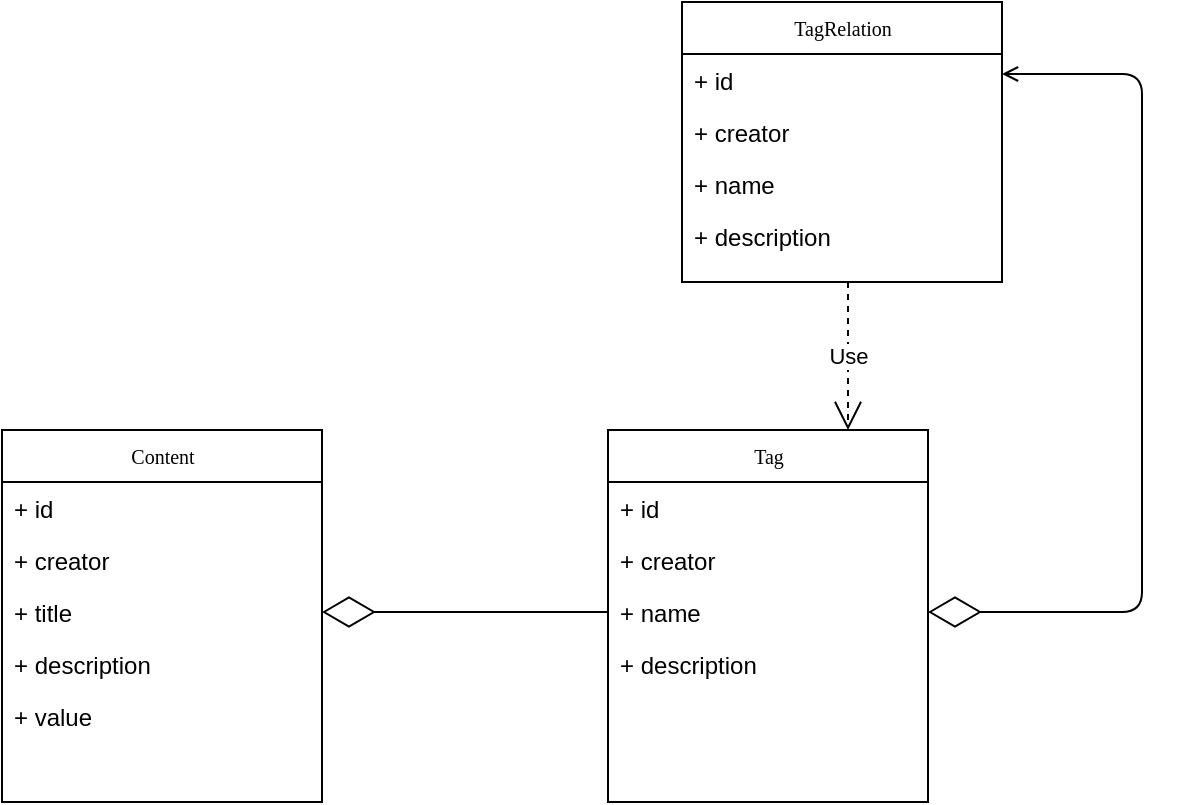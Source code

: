 <mxfile version="14.4.3" type="device"><diagram name="Page-1" id="c4acf3e9-155e-7222-9cf6-157b1a14988f"><mxGraphModel dx="1355" dy="799" grid="1" gridSize="10" guides="1" tooltips="1" connect="1" arrows="1" fold="1" page="1" pageScale="1" pageWidth="850" pageHeight="1100" background="#ffffff" math="0" shadow="0"><root><mxCell id="0"/><mxCell id="1" parent="0"/><mxCell id="17acba5748e5396b-2" value="Tag" style="swimlane;html=1;fontStyle=0;childLayout=stackLayout;horizontal=1;startSize=26;fillColor=none;horizontalStack=0;resizeParent=1;resizeLast=0;collapsible=1;marginBottom=0;swimlaneFillColor=#ffffff;rounded=0;shadow=0;comic=0;labelBackgroundColor=none;strokeWidth=1;fontFamily=Verdana;fontSize=10;align=center;" parent="1" vertex="1"><mxGeometry x="503" y="564" width="160" height="186" as="geometry"/></mxCell><mxCell id="17acba5748e5396b-3" value="+ id" style="text;html=1;strokeColor=none;fillColor=none;align=left;verticalAlign=top;spacingLeft=4;spacingRight=4;whiteSpace=wrap;overflow=hidden;rotatable=0;points=[[0,0.5],[1,0.5]];portConstraint=eastwest;" parent="17acba5748e5396b-2" vertex="1"><mxGeometry y="26" width="160" height="26" as="geometry"/></mxCell><mxCell id="17acba5748e5396b-4" value="+ creator" style="text;html=1;strokeColor=none;fillColor=none;align=left;verticalAlign=top;spacingLeft=4;spacingRight=4;whiteSpace=wrap;overflow=hidden;rotatable=0;points=[[0,0.5],[1,0.5]];portConstraint=eastwest;" parent="17acba5748e5396b-2" vertex="1"><mxGeometry y="52" width="160" height="26" as="geometry"/></mxCell><mxCell id="17acba5748e5396b-6" value="+ name" style="text;html=1;strokeColor=none;fillColor=none;align=left;verticalAlign=top;spacingLeft=4;spacingRight=4;whiteSpace=wrap;overflow=hidden;rotatable=0;points=[[0,0.5],[1,0.5]];portConstraint=eastwest;" parent="17acba5748e5396b-2" vertex="1"><mxGeometry y="78" width="160" height="26" as="geometry"/></mxCell><mxCell id="3VfycQFUAvzu3UjGZNA--8" value="+ description" style="text;html=1;strokeColor=none;fillColor=none;align=left;verticalAlign=top;spacingLeft=4;spacingRight=4;whiteSpace=wrap;overflow=hidden;rotatable=0;points=[[0,0.5],[1,0.5]];portConstraint=eastwest;" vertex="1" parent="17acba5748e5396b-2"><mxGeometry y="104" width="160" height="26" as="geometry"/></mxCell><mxCell id="5d2195bd80daf111-5" value="Content" style="swimlane;html=1;fontStyle=0;childLayout=stackLayout;horizontal=1;startSize=26;fillColor=none;horizontalStack=0;resizeParent=1;resizeLast=0;collapsible=1;marginBottom=0;swimlaneFillColor=#ffffff;rounded=0;shadow=0;comic=0;labelBackgroundColor=none;strokeWidth=1;fontFamily=Verdana;fontSize=10;align=center;" parent="1" vertex="1"><mxGeometry x="200" y="564" width="160" height="186" as="geometry"/></mxCell><mxCell id="5d2195bd80daf111-6" value="&lt;div&gt;+ id&lt;br&gt;&lt;/div&gt;" style="text;html=1;strokeColor=none;fillColor=none;align=left;verticalAlign=top;spacingLeft=4;spacingRight=4;whiteSpace=wrap;overflow=hidden;rotatable=0;points=[[0,0.5],[1,0.5]];portConstraint=eastwest;" parent="5d2195bd80daf111-5" vertex="1"><mxGeometry y="26" width="160" height="26" as="geometry"/></mxCell><mxCell id="3VfycQFUAvzu3UjGZNA--4" value="+ creator" style="text;html=1;strokeColor=none;fillColor=none;align=left;verticalAlign=top;spacingLeft=4;spacingRight=4;whiteSpace=wrap;overflow=hidden;rotatable=0;points=[[0,0.5],[1,0.5]];portConstraint=eastwest;" vertex="1" parent="5d2195bd80daf111-5"><mxGeometry y="52" width="160" height="26" as="geometry"/></mxCell><mxCell id="3VfycQFUAvzu3UjGZNA--2" value="+ title" style="text;html=1;strokeColor=none;fillColor=none;align=left;verticalAlign=top;spacingLeft=4;spacingRight=4;whiteSpace=wrap;overflow=hidden;rotatable=0;points=[[0,0.5],[1,0.5]];portConstraint=eastwest;" vertex="1" parent="5d2195bd80daf111-5"><mxGeometry y="78" width="160" height="26" as="geometry"/></mxCell><mxCell id="3VfycQFUAvzu3UjGZNA--6" value="+ description" style="text;html=1;strokeColor=none;fillColor=none;align=left;verticalAlign=top;spacingLeft=4;spacingRight=4;whiteSpace=wrap;overflow=hidden;rotatable=0;points=[[0,0.5],[1,0.5]];portConstraint=eastwest;" vertex="1" parent="5d2195bd80daf111-5"><mxGeometry y="104" width="160" height="26" as="geometry"/></mxCell><mxCell id="3VfycQFUAvzu3UjGZNA--9" value="+ value" style="text;html=1;strokeColor=none;fillColor=none;align=left;verticalAlign=top;spacingLeft=4;spacingRight=4;whiteSpace=wrap;overflow=hidden;rotatable=0;points=[[0,0.5],[1,0.5]];portConstraint=eastwest;" vertex="1" parent="5d2195bd80daf111-5"><mxGeometry y="130" width="160" height="26" as="geometry"/></mxCell><mxCell id="3VfycQFUAvzu3UjGZNA--7" value="" style="endArrow=diamondThin;endFill=0;endSize=24;html=1;entryX=1;entryY=0.5;entryDx=0;entryDy=0;exitX=0;exitY=0.5;exitDx=0;exitDy=0;" edge="1" parent="1" source="17acba5748e5396b-6" target="3VfycQFUAvzu3UjGZNA--2"><mxGeometry width="160" relative="1" as="geometry"><mxPoint x="370" y="860" as="sourcePoint"/><mxPoint x="530" y="860" as="targetPoint"/></mxGeometry></mxCell><mxCell id="3VfycQFUAvzu3UjGZNA--11" value="TagRelation" style="swimlane;html=1;fontStyle=0;childLayout=stackLayout;horizontal=1;startSize=26;fillColor=none;horizontalStack=0;resizeParent=1;resizeLast=0;collapsible=1;marginBottom=0;swimlaneFillColor=#ffffff;rounded=0;shadow=0;comic=0;labelBackgroundColor=none;strokeWidth=1;fontFamily=Verdana;fontSize=10;align=center;" vertex="1" parent="1"><mxGeometry x="540" y="350" width="160" height="140" as="geometry"/></mxCell><mxCell id="3VfycQFUAvzu3UjGZNA--12" value="+ id" style="text;html=1;strokeColor=none;fillColor=none;align=left;verticalAlign=top;spacingLeft=4;spacingRight=4;whiteSpace=wrap;overflow=hidden;rotatable=0;points=[[0,0.5],[1,0.5]];portConstraint=eastwest;" vertex="1" parent="3VfycQFUAvzu3UjGZNA--11"><mxGeometry y="26" width="160" height="26" as="geometry"/></mxCell><mxCell id="3VfycQFUAvzu3UjGZNA--13" value="+ creator" style="text;html=1;strokeColor=none;fillColor=none;align=left;verticalAlign=top;spacingLeft=4;spacingRight=4;whiteSpace=wrap;overflow=hidden;rotatable=0;points=[[0,0.5],[1,0.5]];portConstraint=eastwest;" vertex="1" parent="3VfycQFUAvzu3UjGZNA--11"><mxGeometry y="52" width="160" height="26" as="geometry"/></mxCell><mxCell id="3VfycQFUAvzu3UjGZNA--14" value="+ name" style="text;html=1;strokeColor=none;fillColor=none;align=left;verticalAlign=top;spacingLeft=4;spacingRight=4;whiteSpace=wrap;overflow=hidden;rotatable=0;points=[[0,0.5],[1,0.5]];portConstraint=eastwest;" vertex="1" parent="3VfycQFUAvzu3UjGZNA--11"><mxGeometry y="78" width="160" height="26" as="geometry"/></mxCell><mxCell id="3VfycQFUAvzu3UjGZNA--15" value="+ description" style="text;html=1;strokeColor=none;fillColor=none;align=left;verticalAlign=top;spacingLeft=4;spacingRight=4;whiteSpace=wrap;overflow=hidden;rotatable=0;points=[[0,0.5],[1,0.5]];portConstraint=eastwest;" vertex="1" parent="3VfycQFUAvzu3UjGZNA--11"><mxGeometry y="104" width="160" height="26" as="geometry"/></mxCell><mxCell id="3VfycQFUAvzu3UjGZNA--16" value="" style="endArrow=diamondThin;endFill=0;endSize=24;html=1;entryX=1;entryY=0.5;entryDx=0;entryDy=0;startArrow=open;startFill=0;" edge="1" parent="3VfycQFUAvzu3UjGZNA--11" target="17acba5748e5396b-6"><mxGeometry width="160" relative="1" as="geometry"><mxPoint x="160" y="36" as="sourcePoint"/><mxPoint x="27" y="266" as="targetPoint"/><Array as="points"><mxPoint x="230" y="36"/><mxPoint x="230" y="305"/></Array></mxGeometry></mxCell><mxCell id="3VfycQFUAvzu3UjGZNA--18" value="Use" style="endArrow=open;endSize=12;dashed=1;html=1;entryX=0.75;entryY=0;entryDx=0;entryDy=0;" edge="1" parent="1" target="17acba5748e5396b-2"><mxGeometry width="160" relative="1" as="geometry"><mxPoint x="623" y="490" as="sourcePoint"/><mxPoint x="530" y="720" as="targetPoint"/></mxGeometry></mxCell></root></mxGraphModel></diagram></mxfile>